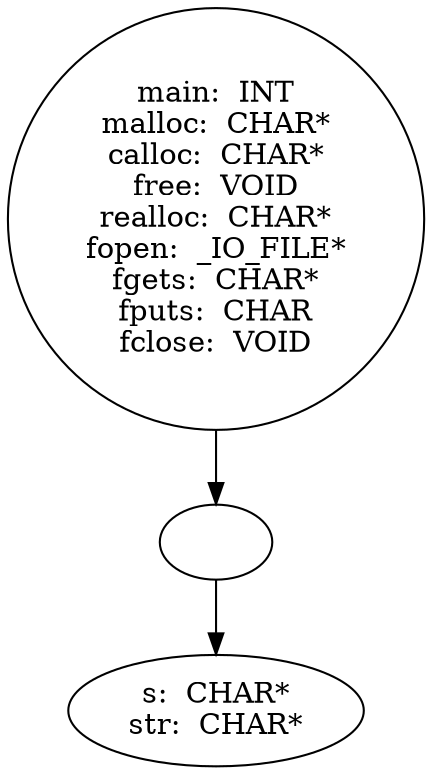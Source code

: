 digraph AST {
  "135951640470736" [label="main:  INT
malloc:  CHAR*
calloc:  CHAR*
free:  VOID
realloc:  CHAR*
fopen:  _IO_FILE*
fgets:  CHAR*
fputs:  CHAR
fclose:  VOID"];
  "135951640470736" -> "135951640474864";
  "135951640474864" [label=""];
  "135951640474864" -> "135951641465408";
  "135951641465408" [label="s:  CHAR*
str:  CHAR*"];
}
